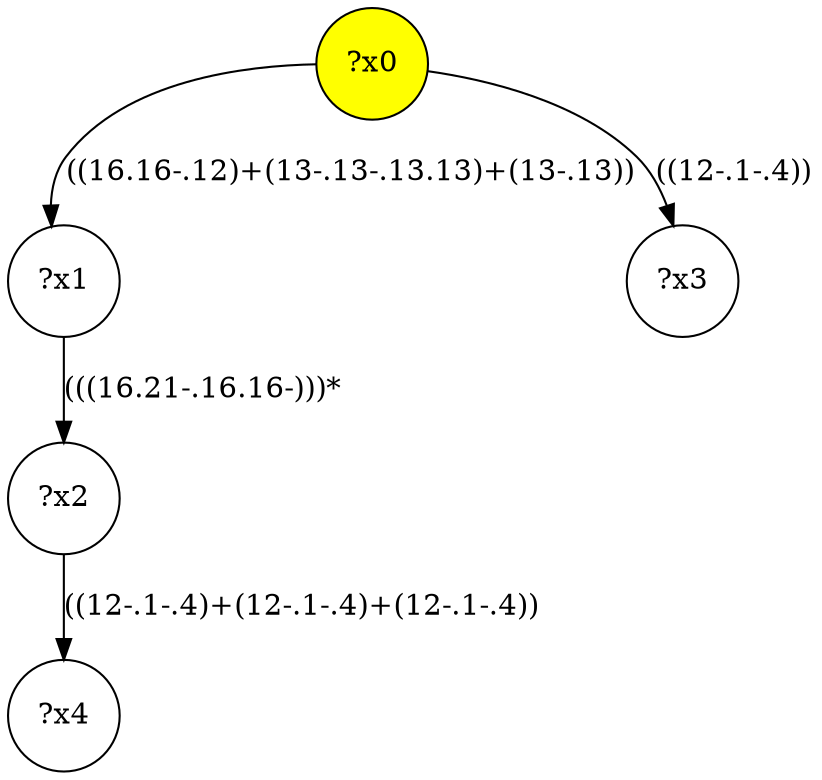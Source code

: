 digraph g {
	x0 [fillcolor="yellow", style="filled," shape=circle, label="?x0"];
	x1 [shape=circle, label="?x1"];
	x0 -> x1 [label="((16.16-.12)+(13-.13-.13.13)+(13-.13))"];
	x2 [shape=circle, label="?x2"];
	x1 -> x2 [label="(((16.21-.16.16-)))*"];
	x3 [shape=circle, label="?x3"];
	x0 -> x3 [label="((12-.1-.4))"];
	x4 [shape=circle, label="?x4"];
	x2 -> x4 [label="((12-.1-.4)+(12-.1-.4)+(12-.1-.4))"];
}

